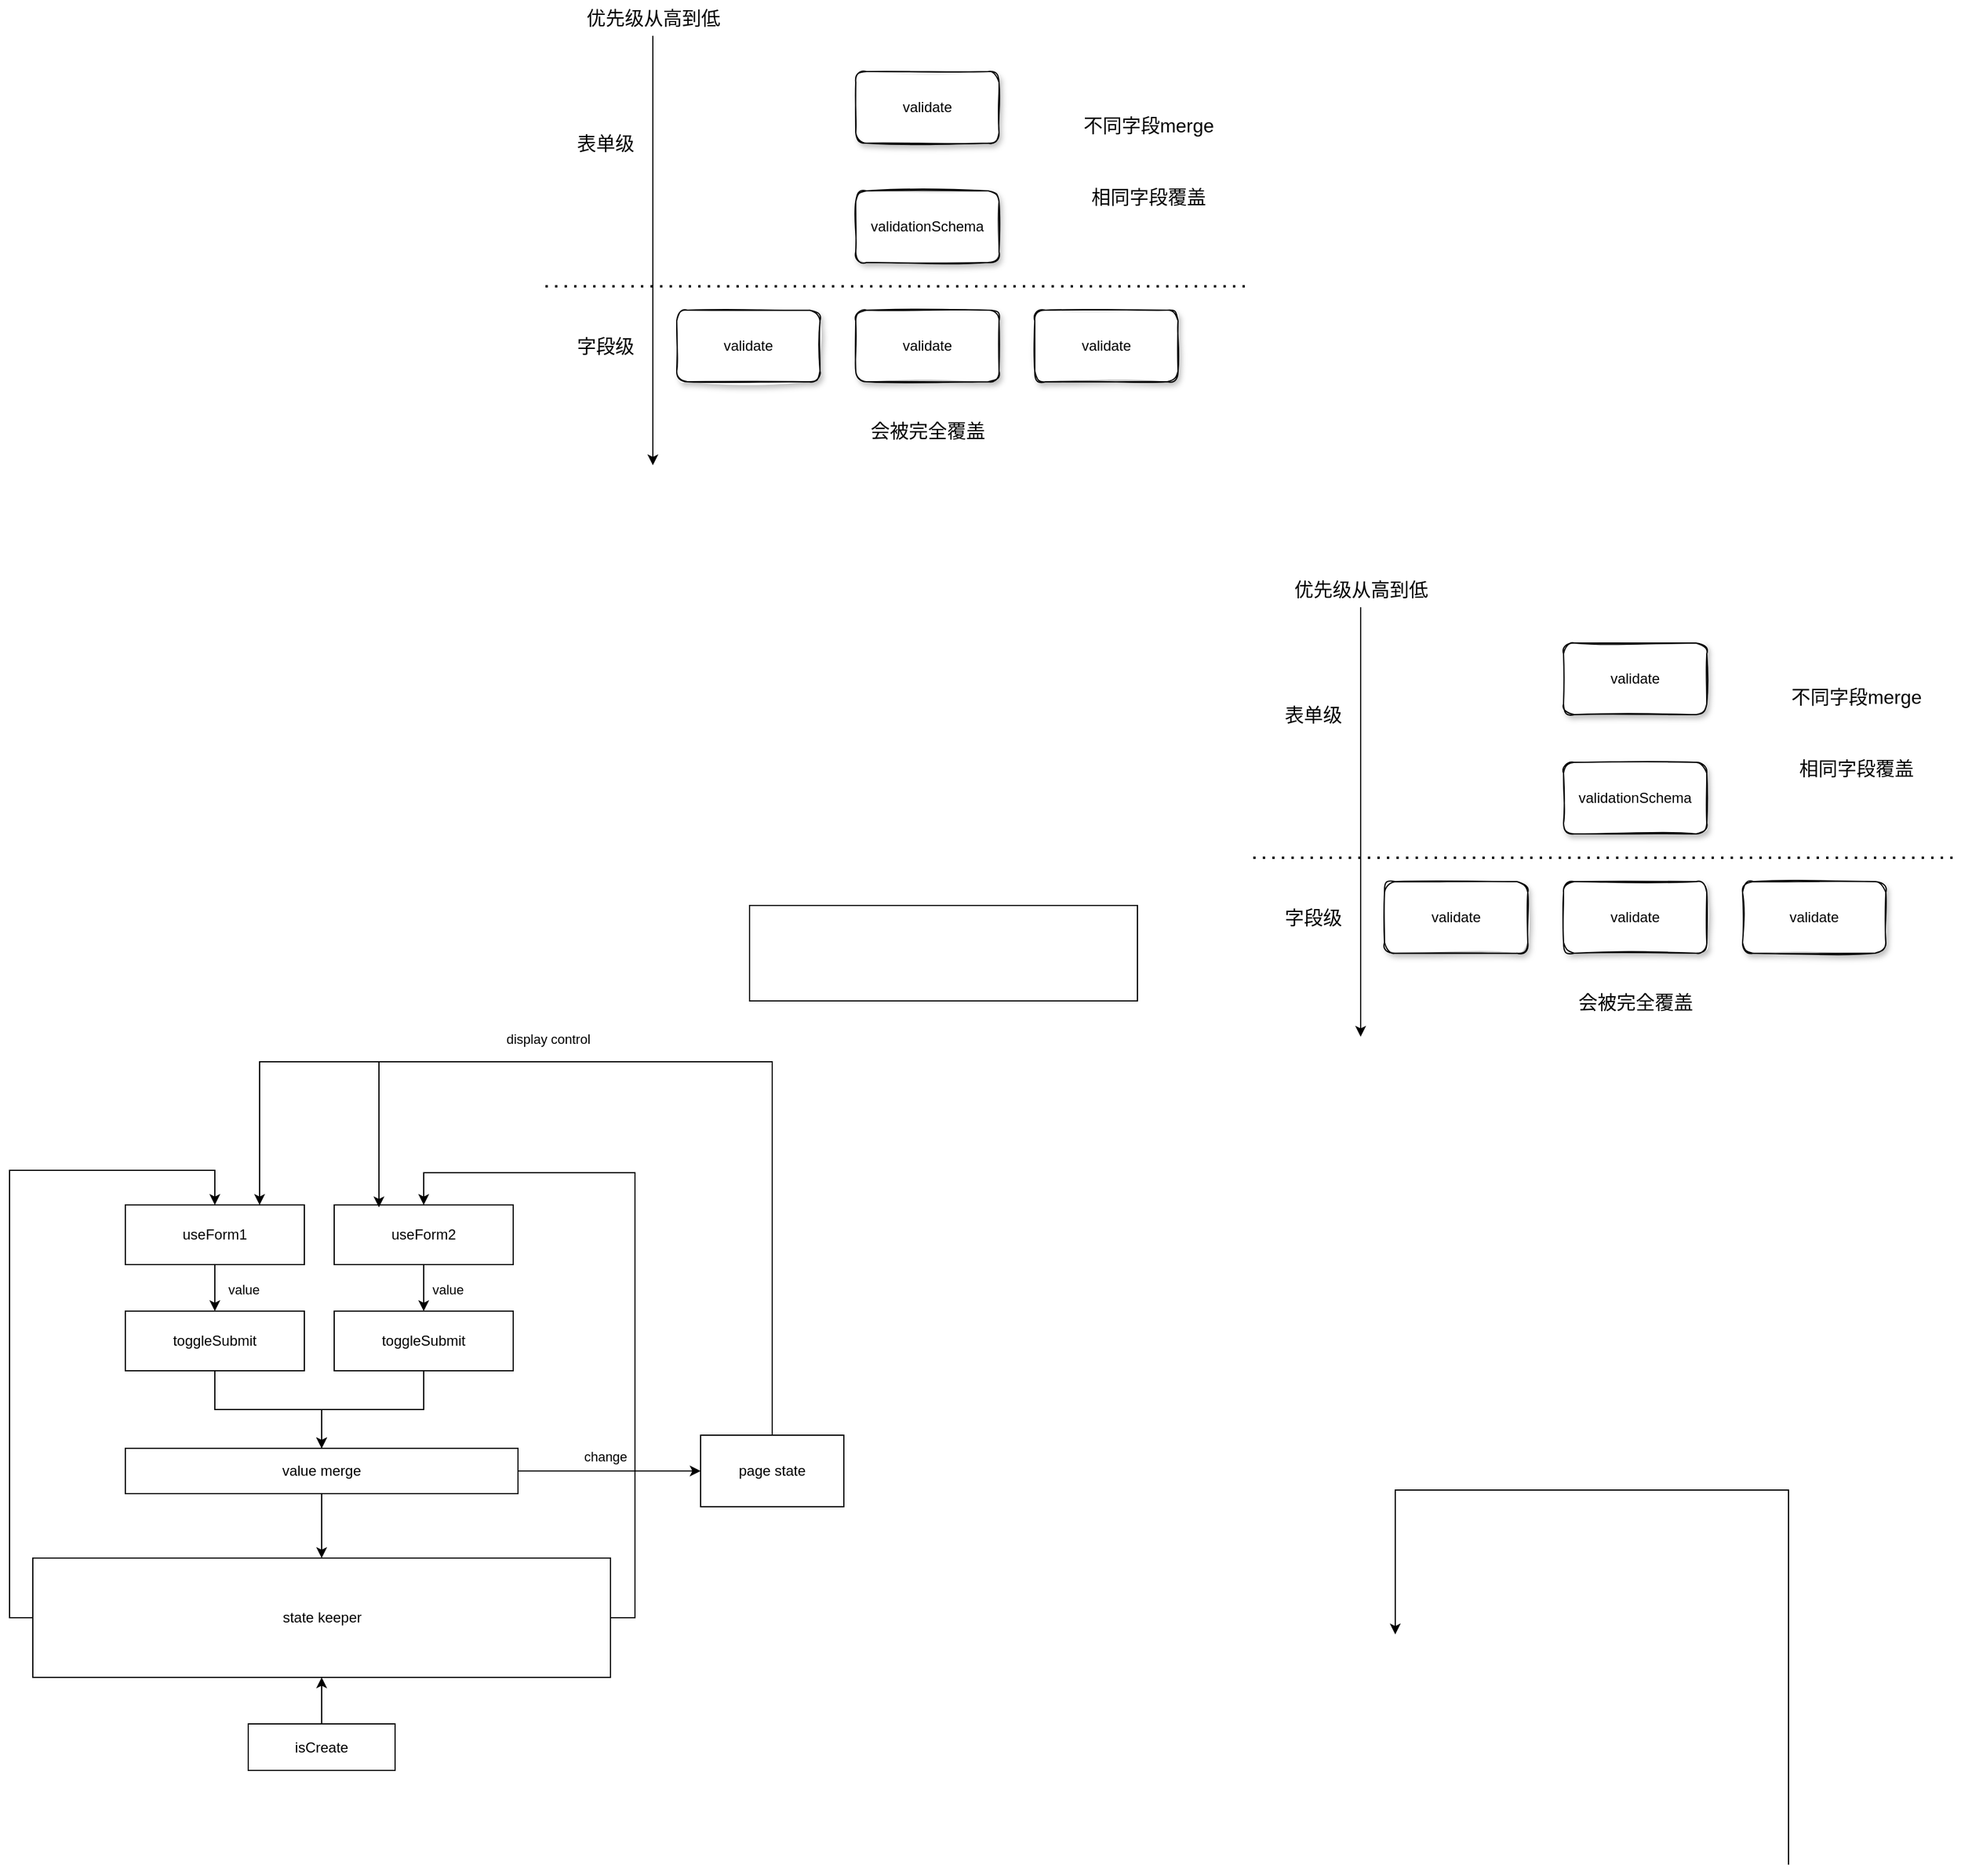 <mxfile version="20.3.6" type="github">
  <diagram id="TjR1-rSzGZyo8haZhh6W" name="第 1 页">
    <mxGraphModel dx="1285" dy="1326" grid="0" gridSize="10" guides="1" tooltips="1" connect="1" arrows="1" fold="1" page="0" pageScale="1" pageWidth="827" pageHeight="1169" math="0" shadow="0">
      <root>
        <mxCell id="0" />
        <mxCell id="1" parent="0" />
        <mxCell id="iYNAMt9WykVBRRJNnP1b-1" value="validate" style="rounded=1;whiteSpace=wrap;html=1;sketch=1;glass=0;shadow=1;" parent="1" vertex="1">
          <mxGeometry x="340" y="370" width="120" height="60" as="geometry" />
        </mxCell>
        <mxCell id="iYNAMt9WykVBRRJNnP1b-2" value="validationSchema" style="rounded=1;whiteSpace=wrap;html=1;sketch=1;glass=0;shadow=1;" parent="1" vertex="1">
          <mxGeometry x="340" y="470" width="120" height="60" as="geometry" />
        </mxCell>
        <mxCell id="iYNAMt9WykVBRRJNnP1b-3" value="validate" style="rounded=1;whiteSpace=wrap;html=1;sketch=1;glass=0;shadow=1;" parent="1" vertex="1">
          <mxGeometry x="340" y="570" width="120" height="60" as="geometry" />
        </mxCell>
        <mxCell id="iYNAMt9WykVBRRJNnP1b-5" value="validate" style="rounded=1;whiteSpace=wrap;html=1;sketch=1;glass=0;shadow=1;" parent="1" vertex="1">
          <mxGeometry x="190" y="570" width="120" height="60" as="geometry" />
        </mxCell>
        <mxCell id="iYNAMt9WykVBRRJNnP1b-6" value="validate" style="rounded=1;whiteSpace=wrap;html=1;sketch=1;glass=0;shadow=1;" parent="1" vertex="1">
          <mxGeometry x="490" y="570" width="120" height="60" as="geometry" />
        </mxCell>
        <mxCell id="iYNAMt9WykVBRRJNnP1b-8" value="" style="endArrow=none;dashed=1;html=1;dashPattern=1 3;strokeWidth=2;rounded=0;" parent="1" edge="1">
          <mxGeometry width="50" height="50" relative="1" as="geometry">
            <mxPoint x="80" y="550" as="sourcePoint" />
            <mxPoint x="670" y="550" as="targetPoint" />
          </mxGeometry>
        </mxCell>
        <mxCell id="iYNAMt9WykVBRRJNnP1b-9" value="" style="endArrow=classic;html=1;rounded=0;" parent="1" edge="1">
          <mxGeometry width="50" height="50" relative="1" as="geometry">
            <mxPoint x="170" y="340" as="sourcePoint" />
            <mxPoint x="170" y="700" as="targetPoint" />
          </mxGeometry>
        </mxCell>
        <mxCell id="iYNAMt9WykVBRRJNnP1b-10" value="优先级从高到低" style="text;html=1;align=center;verticalAlign=middle;resizable=0;points=[];autosize=1;strokeColor=none;fillColor=none;sketch=0;fontSize=16;" parent="1" vertex="1">
          <mxGeometry x="100" y="310" width="140" height="30" as="geometry" />
        </mxCell>
        <mxCell id="iYNAMt9WykVBRRJNnP1b-11" value="不同字段merge" style="text;html=1;align=center;verticalAlign=middle;resizable=0;points=[];autosize=1;strokeColor=none;fillColor=none;fontSize=16;" parent="1" vertex="1">
          <mxGeometry x="520" y="400" width="130" height="30" as="geometry" />
        </mxCell>
        <mxCell id="iYNAMt9WykVBRRJNnP1b-12" value="相同字段覆盖" style="text;html=1;align=center;verticalAlign=middle;resizable=0;points=[];autosize=1;strokeColor=none;fillColor=none;fontSize=16;" parent="1" vertex="1">
          <mxGeometry x="525" y="460" width="120" height="30" as="geometry" />
        </mxCell>
        <mxCell id="iYNAMt9WykVBRRJNnP1b-13" value="字段级" style="text;html=1;align=center;verticalAlign=middle;resizable=0;points=[];autosize=1;strokeColor=none;fillColor=none;fontSize=16;" parent="1" vertex="1">
          <mxGeometry x="95" y="585" width="70" height="30" as="geometry" />
        </mxCell>
        <mxCell id="iYNAMt9WykVBRRJNnP1b-14" value="表单级" style="text;html=1;align=center;verticalAlign=middle;resizable=0;points=[];autosize=1;strokeColor=none;fillColor=none;fontSize=16;" parent="1" vertex="1">
          <mxGeometry x="95" y="415" width="70" height="30" as="geometry" />
        </mxCell>
        <mxCell id="iYNAMt9WykVBRRJNnP1b-15" value="会被完全覆盖" style="text;html=1;align=center;verticalAlign=middle;resizable=0;points=[];autosize=1;strokeColor=none;fillColor=none;fontSize=16;" parent="1" vertex="1">
          <mxGeometry x="340" y="656" width="120" height="30" as="geometry" />
        </mxCell>
        <mxCell id="iYNAMt9WykVBRRJNnP1b-17" value="validate" style="rounded=1;whiteSpace=wrap;html=1;sketch=1;glass=0;shadow=1;" parent="1" vertex="1">
          <mxGeometry x="933" y="849" width="120" height="60" as="geometry" />
        </mxCell>
        <mxCell id="iYNAMt9WykVBRRJNnP1b-18" value="validationSchema" style="rounded=1;whiteSpace=wrap;html=1;sketch=1;glass=0;shadow=1;" parent="1" vertex="1">
          <mxGeometry x="933" y="949" width="120" height="60" as="geometry" />
        </mxCell>
        <mxCell id="iYNAMt9WykVBRRJNnP1b-19" value="validate" style="rounded=1;whiteSpace=wrap;html=1;sketch=1;glass=0;shadow=1;" parent="1" vertex="1">
          <mxGeometry x="933" y="1049" width="120" height="60" as="geometry" />
        </mxCell>
        <mxCell id="iYNAMt9WykVBRRJNnP1b-20" value="validate" style="rounded=1;whiteSpace=wrap;html=1;sketch=1;glass=0;shadow=1;" parent="1" vertex="1">
          <mxGeometry x="783" y="1049" width="120" height="60" as="geometry" />
        </mxCell>
        <mxCell id="iYNAMt9WykVBRRJNnP1b-21" value="validate" style="rounded=1;whiteSpace=wrap;html=1;sketch=1;glass=0;shadow=1;" parent="1" vertex="1">
          <mxGeometry x="1083" y="1049" width="120" height="60" as="geometry" />
        </mxCell>
        <mxCell id="iYNAMt9WykVBRRJNnP1b-22" value="" style="endArrow=none;dashed=1;html=1;dashPattern=1 3;strokeWidth=2;rounded=0;" parent="1" edge="1">
          <mxGeometry width="50" height="50" relative="1" as="geometry">
            <mxPoint x="673" y="1029" as="sourcePoint" />
            <mxPoint x="1263" y="1029" as="targetPoint" />
          </mxGeometry>
        </mxCell>
        <mxCell id="iYNAMt9WykVBRRJNnP1b-23" value="" style="endArrow=classic;html=1;rounded=0;" parent="1" edge="1">
          <mxGeometry width="50" height="50" relative="1" as="geometry">
            <mxPoint x="763" y="819" as="sourcePoint" />
            <mxPoint x="763" y="1179" as="targetPoint" />
          </mxGeometry>
        </mxCell>
        <mxCell id="iYNAMt9WykVBRRJNnP1b-24" value="优先级从高到低" style="text;html=1;align=center;verticalAlign=middle;resizable=0;points=[];autosize=1;strokeColor=none;fillColor=none;sketch=0;fontSize=16;" parent="1" vertex="1">
          <mxGeometry x="693" y="789" width="140" height="30" as="geometry" />
        </mxCell>
        <mxCell id="iYNAMt9WykVBRRJNnP1b-25" value="不同字段merge" style="text;html=1;align=center;verticalAlign=middle;resizable=0;points=[];autosize=1;strokeColor=none;fillColor=none;fontSize=16;" parent="1" vertex="1">
          <mxGeometry x="1113" y="879" width="130" height="30" as="geometry" />
        </mxCell>
        <mxCell id="iYNAMt9WykVBRRJNnP1b-26" value="相同字段覆盖" style="text;html=1;align=center;verticalAlign=middle;resizable=0;points=[];autosize=1;strokeColor=none;fillColor=none;fontSize=16;" parent="1" vertex="1">
          <mxGeometry x="1118" y="939" width="120" height="30" as="geometry" />
        </mxCell>
        <mxCell id="iYNAMt9WykVBRRJNnP1b-27" value="字段级" style="text;html=1;align=center;verticalAlign=middle;resizable=0;points=[];autosize=1;strokeColor=none;fillColor=none;fontSize=16;" parent="1" vertex="1">
          <mxGeometry x="688" y="1064" width="70" height="30" as="geometry" />
        </mxCell>
        <mxCell id="iYNAMt9WykVBRRJNnP1b-28" value="表单级" style="text;html=1;align=center;verticalAlign=middle;resizable=0;points=[];autosize=1;strokeColor=none;fillColor=none;fontSize=16;" parent="1" vertex="1">
          <mxGeometry x="688" y="894" width="70" height="30" as="geometry" />
        </mxCell>
        <mxCell id="iYNAMt9WykVBRRJNnP1b-29" value="会被完全覆盖" style="text;html=1;align=center;verticalAlign=middle;resizable=0;points=[];autosize=1;strokeColor=none;fillColor=none;fontSize=16;" parent="1" vertex="1">
          <mxGeometry x="933" y="1135" width="120" height="30" as="geometry" />
        </mxCell>
        <mxCell id="ybRk64Y0vvIrRGSaYGFf-1" value="" style="rounded=0;whiteSpace=wrap;html=1;" vertex="1" parent="1">
          <mxGeometry x="251" y="1069" width="325" height="80" as="geometry" />
        </mxCell>
        <mxCell id="ybRk64Y0vvIrRGSaYGFf-6" style="edgeStyle=orthogonalEdgeStyle;rounded=0;orthogonalLoop=1;jettySize=auto;html=1;exitX=0.5;exitY=1;exitDx=0;exitDy=0;entryX=0.5;entryY=0;entryDx=0;entryDy=0;" edge="1" parent="1" source="ybRk64Y0vvIrRGSaYGFf-2" target="ybRk64Y0vvIrRGSaYGFf-4">
          <mxGeometry relative="1" as="geometry" />
        </mxCell>
        <mxCell id="ybRk64Y0vvIrRGSaYGFf-7" value="value" style="edgeLabel;html=1;align=center;verticalAlign=middle;resizable=0;points=[];" vertex="1" connectable="0" parent="ybRk64Y0vvIrRGSaYGFf-6">
          <mxGeometry x="0.171" relative="1" as="geometry">
            <mxPoint x="24" y="-2" as="offset" />
          </mxGeometry>
        </mxCell>
        <mxCell id="ybRk64Y0vvIrRGSaYGFf-2" value="useForm1" style="rounded=0;whiteSpace=wrap;html=1;" vertex="1" parent="1">
          <mxGeometry x="-272" y="1320" width="150" height="50" as="geometry" />
        </mxCell>
        <mxCell id="ybRk64Y0vvIrRGSaYGFf-11" style="edgeStyle=orthogonalEdgeStyle;rounded=0;orthogonalLoop=1;jettySize=auto;html=1;exitX=0.5;exitY=1;exitDx=0;exitDy=0;entryX=0.5;entryY=0;entryDx=0;entryDy=0;" edge="1" parent="1" source="ybRk64Y0vvIrRGSaYGFf-3" target="ybRk64Y0vvIrRGSaYGFf-5">
          <mxGeometry relative="1" as="geometry" />
        </mxCell>
        <mxCell id="ybRk64Y0vvIrRGSaYGFf-12" value="value" style="edgeLabel;html=1;align=center;verticalAlign=middle;resizable=0;points=[];" vertex="1" connectable="0" parent="ybRk64Y0vvIrRGSaYGFf-11">
          <mxGeometry x="-0.103" relative="1" as="geometry">
            <mxPoint x="20" y="3" as="offset" />
          </mxGeometry>
        </mxCell>
        <mxCell id="ybRk64Y0vvIrRGSaYGFf-3" value="useForm2" style="rounded=0;whiteSpace=wrap;html=1;" vertex="1" parent="1">
          <mxGeometry x="-97" y="1320" width="150" height="50" as="geometry" />
        </mxCell>
        <mxCell id="ybRk64Y0vvIrRGSaYGFf-9" style="edgeStyle=orthogonalEdgeStyle;rounded=0;orthogonalLoop=1;jettySize=auto;html=1;exitX=0.5;exitY=1;exitDx=0;exitDy=0;entryX=0.5;entryY=0;entryDx=0;entryDy=0;" edge="1" parent="1" source="ybRk64Y0vvIrRGSaYGFf-4" target="ybRk64Y0vvIrRGSaYGFf-8">
          <mxGeometry relative="1" as="geometry" />
        </mxCell>
        <mxCell id="ybRk64Y0vvIrRGSaYGFf-4" value="toggleSubmit" style="rounded=0;whiteSpace=wrap;html=1;" vertex="1" parent="1">
          <mxGeometry x="-272" y="1409" width="150" height="50" as="geometry" />
        </mxCell>
        <mxCell id="ybRk64Y0vvIrRGSaYGFf-10" style="edgeStyle=orthogonalEdgeStyle;rounded=0;orthogonalLoop=1;jettySize=auto;html=1;exitX=0.5;exitY=1;exitDx=0;exitDy=0;entryX=0.5;entryY=0;entryDx=0;entryDy=0;" edge="1" parent="1" source="ybRk64Y0vvIrRGSaYGFf-5" target="ybRk64Y0vvIrRGSaYGFf-8">
          <mxGeometry relative="1" as="geometry" />
        </mxCell>
        <mxCell id="ybRk64Y0vvIrRGSaYGFf-5" value="toggleSubmit" style="rounded=0;whiteSpace=wrap;html=1;" vertex="1" parent="1">
          <mxGeometry x="-97" y="1409" width="150" height="50" as="geometry" />
        </mxCell>
        <mxCell id="ybRk64Y0vvIrRGSaYGFf-14" style="edgeStyle=orthogonalEdgeStyle;rounded=0;orthogonalLoop=1;jettySize=auto;html=1;exitX=0.5;exitY=1;exitDx=0;exitDy=0;" edge="1" parent="1" source="ybRk64Y0vvIrRGSaYGFf-8" target="ybRk64Y0vvIrRGSaYGFf-13">
          <mxGeometry relative="1" as="geometry" />
        </mxCell>
        <mxCell id="ybRk64Y0vvIrRGSaYGFf-21" value="change" style="edgeStyle=orthogonalEdgeStyle;rounded=0;orthogonalLoop=1;jettySize=auto;html=1;exitX=1;exitY=0.5;exitDx=0;exitDy=0;entryX=0;entryY=0.5;entryDx=0;entryDy=0;" edge="1" parent="1" source="ybRk64Y0vvIrRGSaYGFf-8" target="ybRk64Y0vvIrRGSaYGFf-20">
          <mxGeometry x="-0.046" y="12" relative="1" as="geometry">
            <mxPoint as="offset" />
          </mxGeometry>
        </mxCell>
        <mxCell id="ybRk64Y0vvIrRGSaYGFf-8" value="value merge" style="rounded=0;whiteSpace=wrap;html=1;" vertex="1" parent="1">
          <mxGeometry x="-272" y="1524" width="329" height="38" as="geometry" />
        </mxCell>
        <mxCell id="ybRk64Y0vvIrRGSaYGFf-15" style="edgeStyle=orthogonalEdgeStyle;rounded=0;orthogonalLoop=1;jettySize=auto;html=1;exitX=0;exitY=0.5;exitDx=0;exitDy=0;entryX=0.5;entryY=0;entryDx=0;entryDy=0;" edge="1" parent="1" source="ybRk64Y0vvIrRGSaYGFf-13" target="ybRk64Y0vvIrRGSaYGFf-2">
          <mxGeometry relative="1" as="geometry">
            <Array as="points">
              <mxPoint x="-369" y="1666" />
              <mxPoint x="-369" y="1291" />
              <mxPoint x="-197" y="1291" />
            </Array>
          </mxGeometry>
        </mxCell>
        <mxCell id="ybRk64Y0vvIrRGSaYGFf-16" style="edgeStyle=orthogonalEdgeStyle;rounded=0;orthogonalLoop=1;jettySize=auto;html=1;exitX=1;exitY=0.5;exitDx=0;exitDy=0;entryX=0.5;entryY=0;entryDx=0;entryDy=0;" edge="1" parent="1" source="ybRk64Y0vvIrRGSaYGFf-13" target="ybRk64Y0vvIrRGSaYGFf-3">
          <mxGeometry relative="1" as="geometry">
            <Array as="points">
              <mxPoint x="155" y="1666" />
              <mxPoint x="155" y="1293" />
              <mxPoint x="-22" y="1293" />
            </Array>
          </mxGeometry>
        </mxCell>
        <mxCell id="ybRk64Y0vvIrRGSaYGFf-13" value="state keeper" style="rounded=0;whiteSpace=wrap;html=1;" vertex="1" parent="1">
          <mxGeometry x="-349.5" y="1616" width="484" height="100" as="geometry" />
        </mxCell>
        <mxCell id="ybRk64Y0vvIrRGSaYGFf-19" style="edgeStyle=orthogonalEdgeStyle;rounded=0;orthogonalLoop=1;jettySize=auto;html=1;exitX=0.5;exitY=0;exitDx=0;exitDy=0;entryX=0.5;entryY=1;entryDx=0;entryDy=0;" edge="1" parent="1" source="ybRk64Y0vvIrRGSaYGFf-18" target="ybRk64Y0vvIrRGSaYGFf-13">
          <mxGeometry relative="1" as="geometry" />
        </mxCell>
        <mxCell id="ybRk64Y0vvIrRGSaYGFf-18" value="isCreate" style="rounded=0;whiteSpace=wrap;html=1;" vertex="1" parent="1">
          <mxGeometry x="-169" y="1755" width="123" height="39" as="geometry" />
        </mxCell>
        <mxCell id="ybRk64Y0vvIrRGSaYGFf-22" style="edgeStyle=orthogonalEdgeStyle;rounded=0;orthogonalLoop=1;jettySize=auto;html=1;exitX=0.5;exitY=0;exitDx=0;exitDy=0;entryX=0.25;entryY=0;entryDx=0;entryDy=0;" edge="1" parent="1">
          <mxGeometry relative="1" as="geometry">
            <mxPoint x="1121.5" y="1873" as="sourcePoint" />
            <mxPoint x="792" y="1680" as="targetPoint" />
            <Array as="points">
              <mxPoint x="1121.5" y="1559" />
              <mxPoint x="792.5" y="1559" />
            </Array>
          </mxGeometry>
        </mxCell>
        <mxCell id="ybRk64Y0vvIrRGSaYGFf-23" style="edgeStyle=orthogonalEdgeStyle;rounded=0;orthogonalLoop=1;jettySize=auto;html=1;exitX=0.5;exitY=0;exitDx=0;exitDy=0;entryX=0.75;entryY=0;entryDx=0;entryDy=0;" edge="1" parent="1" source="ybRk64Y0vvIrRGSaYGFf-20" target="ybRk64Y0vvIrRGSaYGFf-2">
          <mxGeometry relative="1" as="geometry">
            <Array as="points">
              <mxPoint x="270" y="1200" />
              <mxPoint x="-159" y="1200" />
            </Array>
          </mxGeometry>
        </mxCell>
        <mxCell id="ybRk64Y0vvIrRGSaYGFf-24" style="edgeStyle=orthogonalEdgeStyle;rounded=0;orthogonalLoop=1;jettySize=auto;html=1;exitX=0.5;exitY=0;exitDx=0;exitDy=0;entryX=0.25;entryY=0;entryDx=0;entryDy=0;" edge="1" parent="1">
          <mxGeometry relative="1" as="geometry">
            <mxPoint x="270" y="1515" as="sourcePoint" />
            <mxPoint x="-59.5" y="1322" as="targetPoint" />
            <Array as="points">
              <mxPoint x="270" y="1200" />
              <mxPoint x="-59" y="1200" />
            </Array>
          </mxGeometry>
        </mxCell>
        <mxCell id="ybRk64Y0vvIrRGSaYGFf-25" value="display control" style="edgeLabel;html=1;align=center;verticalAlign=middle;resizable=0;points=[];" vertex="1" connectable="0" parent="ybRk64Y0vvIrRGSaYGFf-24">
          <mxGeometry x="0.31" y="-3" relative="1" as="geometry">
            <mxPoint x="-1" y="-16" as="offset" />
          </mxGeometry>
        </mxCell>
        <mxCell id="ybRk64Y0vvIrRGSaYGFf-20" value="page state" style="rounded=0;whiteSpace=wrap;html=1;" vertex="1" parent="1">
          <mxGeometry x="210" y="1513" width="120" height="60" as="geometry" />
        </mxCell>
      </root>
    </mxGraphModel>
  </diagram>
</mxfile>
